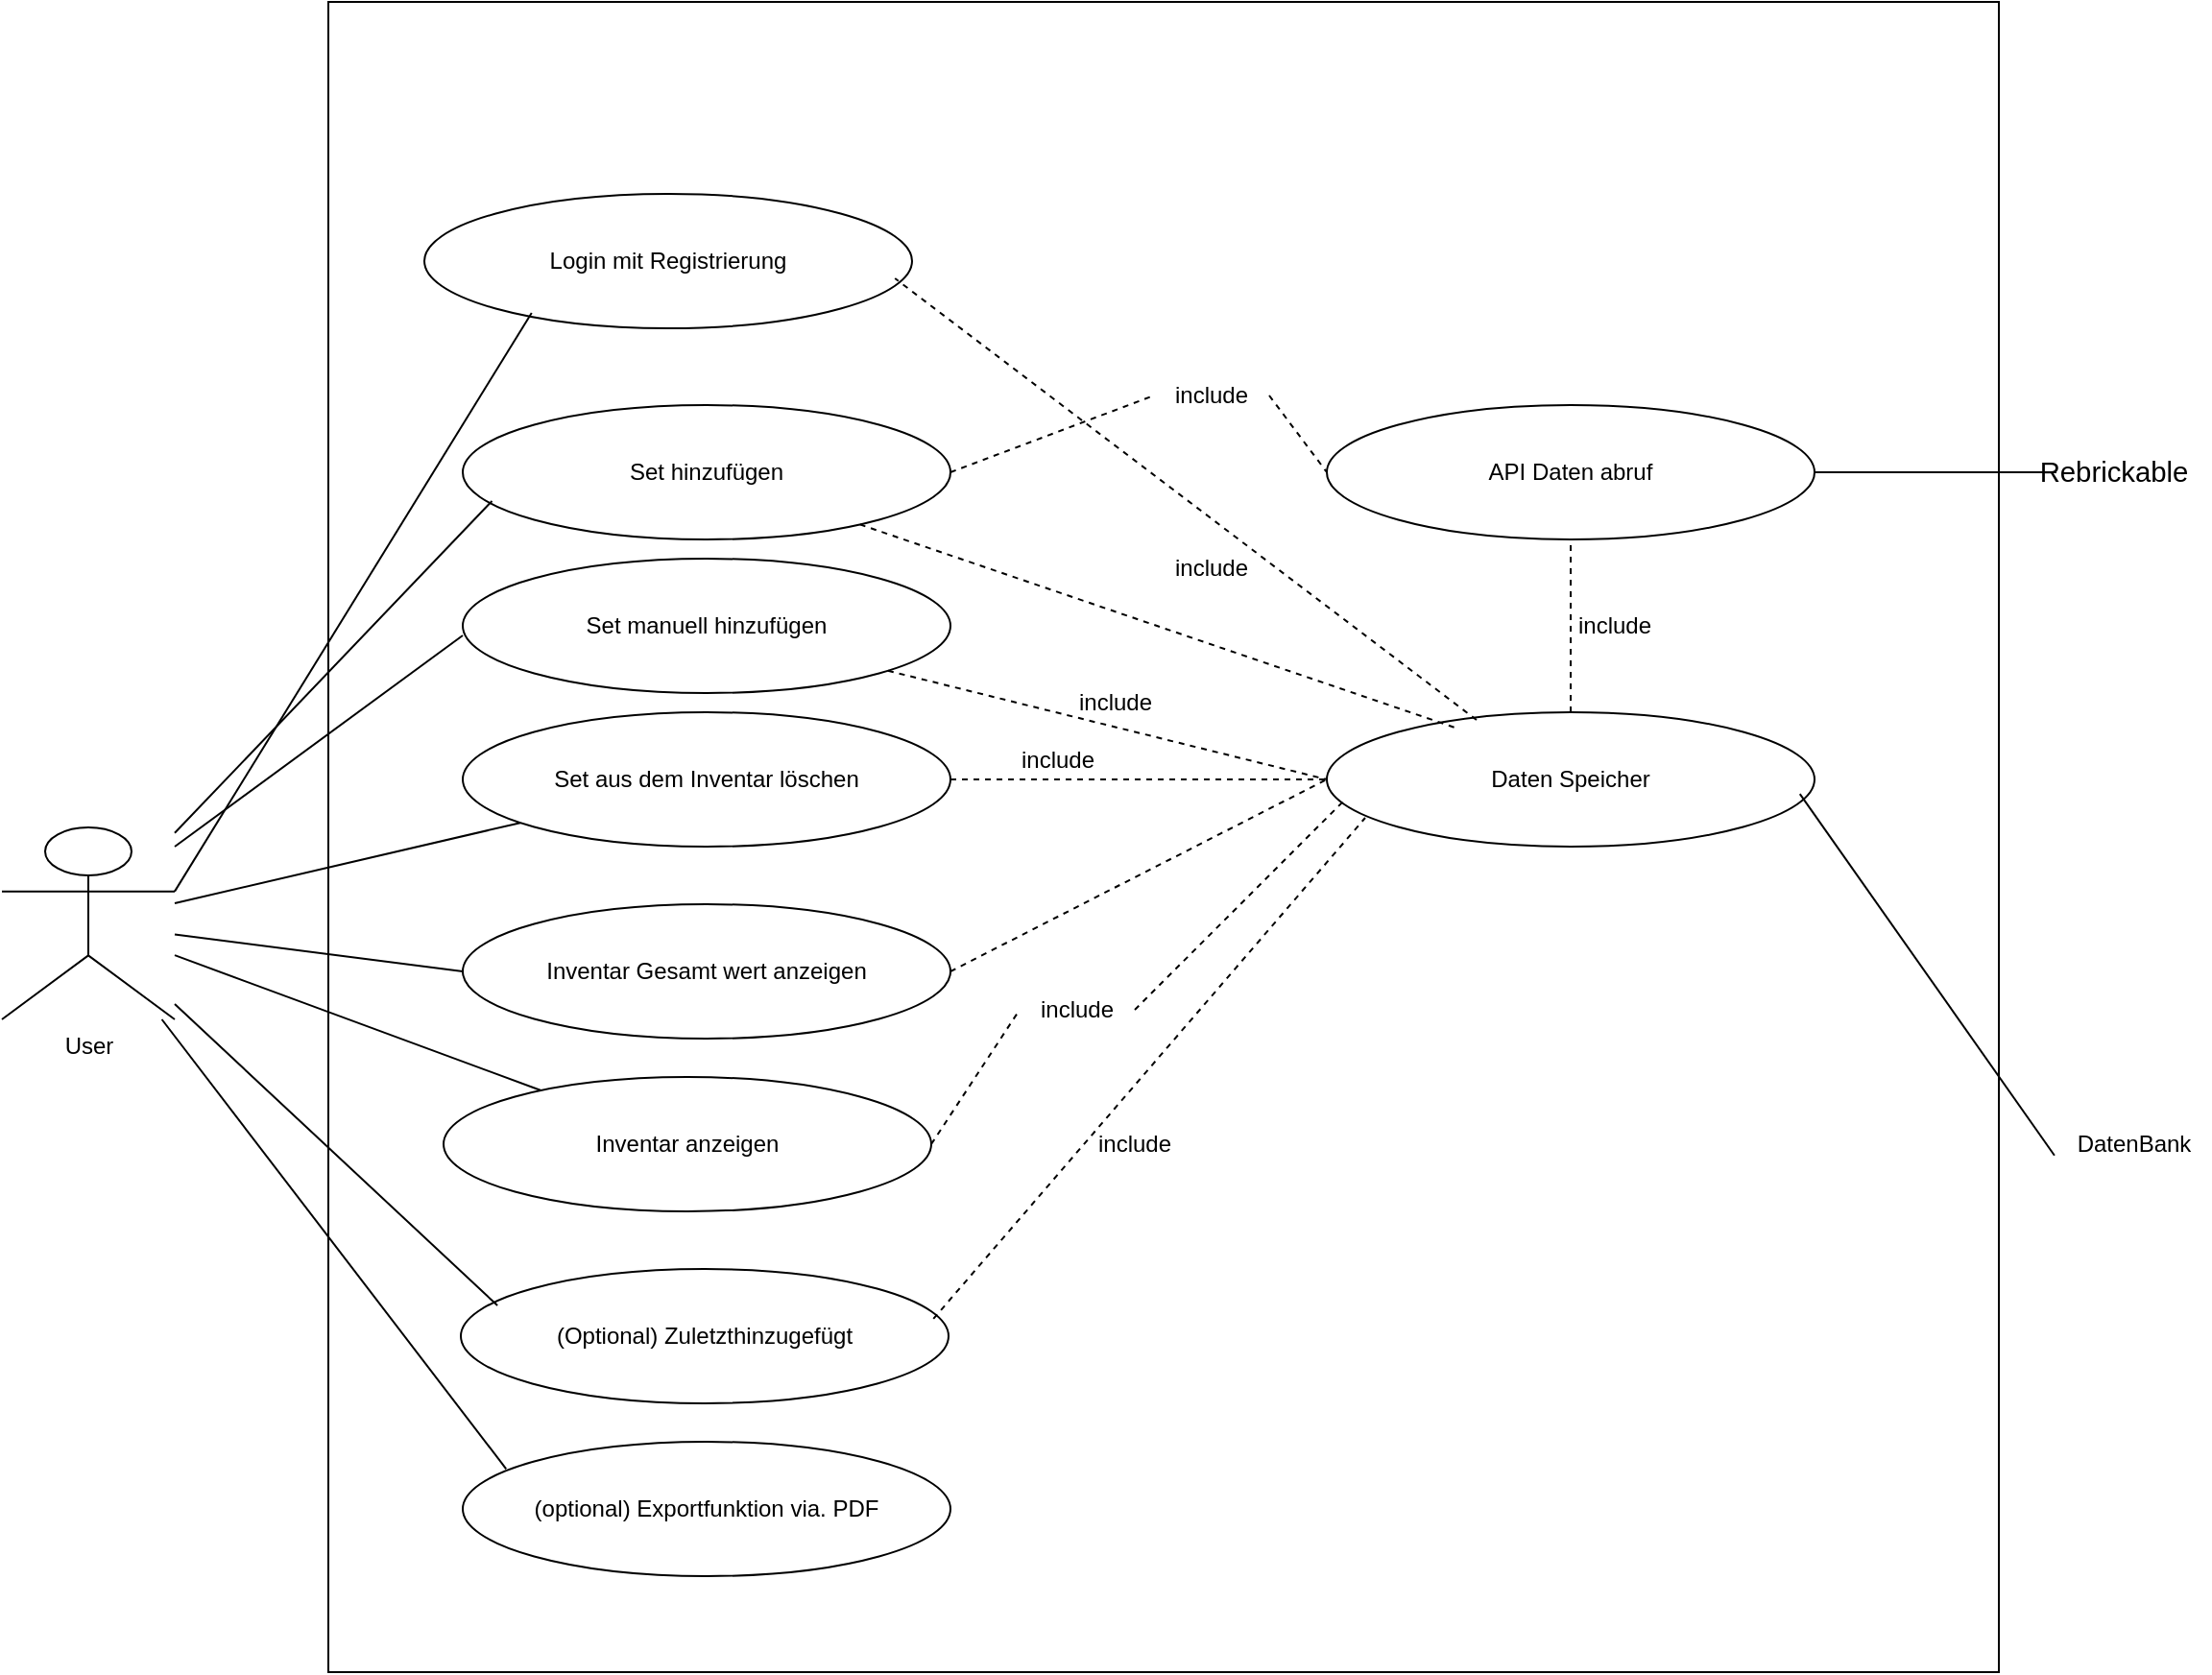 <mxfile version="24.7.17">
  <diagram name="Seite-1" id="BbFgLOnJ4n0BN4kPNxu6">
    <mxGraphModel dx="1929" dy="570" grid="1" gridSize="10" guides="1" tooltips="1" connect="1" arrows="1" fold="1" page="1" pageScale="1" pageWidth="827" pageHeight="1169" math="0" shadow="0">
      <root>
        <mxCell id="0" />
        <mxCell id="1" parent="0" />
        <mxCell id="xIS1J9qFgf08ZsKAl7gn-1" value="User" style="shape=umlActor;verticalLabelPosition=bottom;verticalAlign=top;html=1;outlineConnect=0;" parent="1" vertex="1">
          <mxGeometry x="-800" y="510" width="90" height="100" as="geometry" />
        </mxCell>
        <mxCell id="xIS1J9qFgf08ZsKAl7gn-2" value="" style="whiteSpace=wrap;html=1;aspect=fixed;" parent="1" vertex="1">
          <mxGeometry x="-630" y="80" width="870" height="870" as="geometry" />
        </mxCell>
        <mxCell id="xIS1J9qFgf08ZsKAl7gn-3" value="Set hinzufügen" style="ellipse;whiteSpace=wrap;html=1;" parent="1" vertex="1">
          <mxGeometry x="-560" y="290" width="254" height="70" as="geometry" />
        </mxCell>
        <mxCell id="xIS1J9qFgf08ZsKAl7gn-6" value="Set manuell hinzufügen" style="ellipse;whiteSpace=wrap;html=1;" parent="1" vertex="1">
          <mxGeometry x="-560" y="370" width="254" height="70" as="geometry" />
        </mxCell>
        <mxCell id="xIS1J9qFgf08ZsKAl7gn-7" value="(optional) Exportfunktion via. PDF" style="ellipse;whiteSpace=wrap;html=1;" parent="1" vertex="1">
          <mxGeometry x="-560" y="830" width="254" height="70" as="geometry" />
        </mxCell>
        <mxCell id="xIS1J9qFgf08ZsKAl7gn-8" value="API Daten abruf" style="ellipse;whiteSpace=wrap;html=1;" parent="1" vertex="1">
          <mxGeometry x="-110" y="290" width="254" height="70" as="geometry" />
        </mxCell>
        <mxCell id="xIS1J9qFgf08ZsKAl7gn-9" value="Inventar Gesamt wert anzeigen" style="ellipse;whiteSpace=wrap;html=1;" parent="1" vertex="1">
          <mxGeometry x="-560" y="550" width="254" height="70" as="geometry" />
        </mxCell>
        <mxCell id="xIS1J9qFgf08ZsKAl7gn-19" value="" style="endArrow=none;dashed=1;html=1;rounded=0;exitX=1;exitY=0.5;exitDx=0;exitDy=0;entryX=0;entryY=0.5;entryDx=0;entryDy=0;" parent="1" target="xIS1J9qFgf08ZsKAl7gn-8" edge="1">
          <mxGeometry width="50" height="50" relative="1" as="geometry">
            <mxPoint x="-140" y="285" as="sourcePoint" />
            <mxPoint x="270" y="530" as="targetPoint" />
          </mxGeometry>
        </mxCell>
        <mxCell id="xIS1J9qFgf08ZsKAl7gn-22" value="Set aus dem Inventar löschen" style="ellipse;whiteSpace=wrap;html=1;" parent="1" vertex="1">
          <mxGeometry x="-560" y="450" width="254" height="70" as="geometry" />
        </mxCell>
        <mxCell id="xIS1J9qFgf08ZsKAl7gn-23" value="Daten Speicher" style="ellipse;whiteSpace=wrap;html=1;" parent="1" vertex="1">
          <mxGeometry x="-110" y="450" width="254" height="70" as="geometry" />
        </mxCell>
        <mxCell id="xIS1J9qFgf08ZsKAl7gn-24" value="" style="endArrow=none;dashed=1;html=1;rounded=0;entryX=0;entryY=0.5;entryDx=0;entryDy=0;" parent="1" source="xIS1J9qFgf08ZsKAl7gn-6" target="xIS1J9qFgf08ZsKAl7gn-23" edge="1">
          <mxGeometry width="50" height="50" relative="1" as="geometry">
            <mxPoint x="220" y="580" as="sourcePoint" />
            <mxPoint x="270" y="530" as="targetPoint" />
          </mxGeometry>
        </mxCell>
        <mxCell id="xIS1J9qFgf08ZsKAl7gn-25" value="" style="endArrow=none;dashed=1;html=1;rounded=0;exitX=1;exitY=0.5;exitDx=0;exitDy=0;" parent="1" source="xIS1J9qFgf08ZsKAl7gn-22" target="xIS1J9qFgf08ZsKAl7gn-23" edge="1">
          <mxGeometry width="50" height="50" relative="1" as="geometry">
            <mxPoint x="-260" y="570" as="sourcePoint" />
            <mxPoint x="-210" y="520" as="targetPoint" />
          </mxGeometry>
        </mxCell>
        <mxCell id="xIS1J9qFgf08ZsKAl7gn-26" value="" style="endArrow=none;dashed=1;html=1;rounded=0;exitX=1;exitY=0.5;exitDx=0;exitDy=0;entryX=0;entryY=0.5;entryDx=0;entryDy=0;" parent="1" source="xIS1J9qFgf08ZsKAl7gn-9" target="xIS1J9qFgf08ZsKAl7gn-23" edge="1">
          <mxGeometry width="50" height="50" relative="1" as="geometry">
            <mxPoint x="220" y="580" as="sourcePoint" />
            <mxPoint x="270" y="530" as="targetPoint" />
          </mxGeometry>
        </mxCell>
        <mxCell id="xIS1J9qFgf08ZsKAl7gn-27" value="" style="endArrow=none;dashed=1;html=1;rounded=0;exitX=0.261;exitY=0.112;exitDx=0;exitDy=0;exitPerimeter=0;" parent="1" source="xIS1J9qFgf08ZsKAl7gn-23" target="xIS1J9qFgf08ZsKAl7gn-3" edge="1">
          <mxGeometry width="50" height="50" relative="1" as="geometry">
            <mxPoint x="220" y="580" as="sourcePoint" />
            <mxPoint x="270" y="530" as="targetPoint" />
          </mxGeometry>
        </mxCell>
        <mxCell id="xIS1J9qFgf08ZsKAl7gn-28" value="include" style="text;html=1;align=center;verticalAlign=middle;whiteSpace=wrap;rounded=0;" parent="1" vertex="1">
          <mxGeometry x="-200" y="360" width="60" height="30" as="geometry" />
        </mxCell>
        <mxCell id="xIS1J9qFgf08ZsKAl7gn-29" value="include" style="text;html=1;align=center;verticalAlign=middle;whiteSpace=wrap;rounded=0;" parent="1" vertex="1">
          <mxGeometry x="-250" y="430" width="60" height="30" as="geometry" />
        </mxCell>
        <mxCell id="xIS1J9qFgf08ZsKAl7gn-30" value="include" style="text;html=1;align=center;verticalAlign=middle;whiteSpace=wrap;rounded=0;" parent="1" vertex="1">
          <mxGeometry x="-280" y="460" width="60" height="30" as="geometry" />
        </mxCell>
        <mxCell id="xIS1J9qFgf08ZsKAl7gn-31" value="include" style="text;html=1;align=center;verticalAlign=middle;whiteSpace=wrap;rounded=0;" parent="1" vertex="1">
          <mxGeometry x="-240" y="660" width="60" height="30" as="geometry" />
        </mxCell>
        <mxCell id="xIS1J9qFgf08ZsKAl7gn-32" value="" style="endArrow=none;html=1;rounded=0;exitX=0.06;exitY=0.714;exitDx=0;exitDy=0;exitPerimeter=0;" parent="1" source="xIS1J9qFgf08ZsKAl7gn-3" target="xIS1J9qFgf08ZsKAl7gn-1" edge="1">
          <mxGeometry width="50" height="50" relative="1" as="geometry">
            <mxPoint x="220" y="580" as="sourcePoint" />
            <mxPoint x="270" y="530" as="targetPoint" />
          </mxGeometry>
        </mxCell>
        <mxCell id="xIS1J9qFgf08ZsKAl7gn-33" value="" style="endArrow=none;html=1;rounded=0;" parent="1" edge="1">
          <mxGeometry width="50" height="50" relative="1" as="geometry">
            <mxPoint x="-560" y="410" as="sourcePoint" />
            <mxPoint x="-710" y="520" as="targetPoint" />
          </mxGeometry>
        </mxCell>
        <mxCell id="xIS1J9qFgf08ZsKAl7gn-34" value="" style="endArrow=none;html=1;rounded=0;" parent="1" source="xIS1J9qFgf08ZsKAl7gn-22" target="xIS1J9qFgf08ZsKAl7gn-1" edge="1">
          <mxGeometry width="50" height="50" relative="1" as="geometry">
            <mxPoint x="-525" y="360" as="sourcePoint" />
            <mxPoint x="-690" y="533" as="targetPoint" />
          </mxGeometry>
        </mxCell>
        <mxCell id="xIS1J9qFgf08ZsKAl7gn-35" value="" style="endArrow=none;html=1;rounded=0;exitX=0;exitY=0.5;exitDx=0;exitDy=0;" parent="1" source="xIS1J9qFgf08ZsKAl7gn-9" target="xIS1J9qFgf08ZsKAl7gn-1" edge="1">
          <mxGeometry width="50" height="50" relative="1" as="geometry">
            <mxPoint x="-515" y="370" as="sourcePoint" />
            <mxPoint x="-680" y="543" as="targetPoint" />
          </mxGeometry>
        </mxCell>
        <mxCell id="xIS1J9qFgf08ZsKAl7gn-36" value="" style="endArrow=none;html=1;rounded=0;exitX=0.089;exitY=0.202;exitDx=0;exitDy=0;exitPerimeter=0;" parent="1" source="xIS1J9qFgf08ZsKAl7gn-7" target="xIS1J9qFgf08ZsKAl7gn-1" edge="1">
          <mxGeometry width="50" height="50" relative="1" as="geometry">
            <mxPoint x="-550" y="595" as="sourcePoint" />
            <mxPoint x="-700" y="576" as="targetPoint" />
          </mxGeometry>
        </mxCell>
        <mxCell id="xIS1J9qFgf08ZsKAl7gn-37" value="&lt;span style=&quot;font-size:11.0pt;line-height:107%;&lt;br/&gt;font-family:&amp;quot;Aptos&amp;quot;,sans-serif;mso-ascii-theme-font:minor-latin;mso-fareast-font-family:&lt;br/&gt;Aptos;mso-fareast-theme-font:minor-latin;mso-hansi-theme-font:minor-latin;&lt;br/&gt;mso-bidi-font-family:&amp;quot;Times New Roman&amp;quot;;mso-bidi-theme-font:minor-bidi;&lt;br/&gt;mso-ansi-language:DE;mso-fareast-language:EN-US;mso-bidi-language:AR-SA&quot;&gt;Rebrickable&lt;/span&gt;" style="text;html=1;align=center;verticalAlign=middle;whiteSpace=wrap;rounded=0;" parent="1" vertex="1">
          <mxGeometry x="270" y="310" width="60" height="30" as="geometry" />
        </mxCell>
        <mxCell id="xIS1J9qFgf08ZsKAl7gn-38" value="DatenBank" style="text;html=1;align=center;verticalAlign=middle;resizable=0;points=[];autosize=1;strokeColor=none;fillColor=none;" parent="1" vertex="1">
          <mxGeometry x="270" y="660" width="80" height="30" as="geometry" />
        </mxCell>
        <mxCell id="xIS1J9qFgf08ZsKAl7gn-39" value="" style="endArrow=none;html=1;rounded=0;" parent="1" source="xIS1J9qFgf08ZsKAl7gn-8" target="xIS1J9qFgf08ZsKAl7gn-37" edge="1">
          <mxGeometry width="50" height="50" relative="1" as="geometry">
            <mxPoint x="220" y="580" as="sourcePoint" />
            <mxPoint x="270" y="530" as="targetPoint" />
          </mxGeometry>
        </mxCell>
        <mxCell id="xIS1J9qFgf08ZsKAl7gn-40" value="" style="endArrow=none;html=1;rounded=0;entryX=-0.013;entryY=0.696;entryDx=0;entryDy=0;entryPerimeter=0;exitX=0.97;exitY=0.608;exitDx=0;exitDy=0;exitPerimeter=0;" parent="1" source="xIS1J9qFgf08ZsKAl7gn-23" target="xIS1J9qFgf08ZsKAl7gn-38" edge="1">
          <mxGeometry width="50" height="50" relative="1" as="geometry">
            <mxPoint x="154" y="335" as="sourcePoint" />
            <mxPoint x="280" y="335" as="targetPoint" />
          </mxGeometry>
        </mxCell>
        <mxCell id="B7Qo54cfDqFmadOk-C9H-2" value="" style="endArrow=none;dashed=1;html=1;rounded=0;exitX=1;exitY=0.5;exitDx=0;exitDy=0;entryX=0;entryY=0.5;entryDx=0;entryDy=0;" parent="1" source="xIS1J9qFgf08ZsKAl7gn-3" edge="1">
          <mxGeometry width="50" height="50" relative="1" as="geometry">
            <mxPoint x="-306" y="325" as="sourcePoint" />
            <mxPoint x="-200" y="285" as="targetPoint" />
          </mxGeometry>
        </mxCell>
        <mxCell id="3YkW0WvxgyAklRvhkPuH-2" value="Inventar anzeigen" style="ellipse;whiteSpace=wrap;html=1;" parent="1" vertex="1">
          <mxGeometry x="-570" y="640" width="254" height="70" as="geometry" />
        </mxCell>
        <mxCell id="3YkW0WvxgyAklRvhkPuH-3" value="Login mit Registrierung" style="ellipse;whiteSpace=wrap;html=1;" parent="1" vertex="1">
          <mxGeometry x="-580" y="180" width="254" height="70" as="geometry" />
        </mxCell>
        <mxCell id="3YkW0WvxgyAklRvhkPuH-4" value="(Optional) Zuletzthinzugefügt" style="ellipse;whiteSpace=wrap;html=1;" parent="1" vertex="1">
          <mxGeometry x="-561" y="740" width="254" height="70" as="geometry" />
        </mxCell>
        <mxCell id="3YkW0WvxgyAklRvhkPuH-5" value="" style="endArrow=none;html=1;rounded=0;exitX=1;exitY=0.333;exitDx=0;exitDy=0;exitPerimeter=0;entryX=0.22;entryY=0.886;entryDx=0;entryDy=0;entryPerimeter=0;" parent="1" source="xIS1J9qFgf08ZsKAl7gn-1" target="3YkW0WvxgyAklRvhkPuH-3" edge="1">
          <mxGeometry width="50" height="50" relative="1" as="geometry">
            <mxPoint x="-30" y="630" as="sourcePoint" />
            <mxPoint x="20" y="580" as="targetPoint" />
          </mxGeometry>
        </mxCell>
        <mxCell id="3YkW0WvxgyAklRvhkPuH-6" value="" style="endArrow=none;html=1;rounded=0;" parent="1" source="3YkW0WvxgyAklRvhkPuH-2" target="xIS1J9qFgf08ZsKAl7gn-1" edge="1">
          <mxGeometry width="50" height="50" relative="1" as="geometry">
            <mxPoint x="-30" y="630" as="sourcePoint" />
            <mxPoint x="20" y="580" as="targetPoint" />
          </mxGeometry>
        </mxCell>
        <mxCell id="3YkW0WvxgyAklRvhkPuH-7" value="" style="endArrow=none;dashed=1;html=1;rounded=0;exitX=0.307;exitY=0.057;exitDx=0;exitDy=0;exitPerimeter=0;entryX=0.965;entryY=0.629;entryDx=0;entryDy=0;entryPerimeter=0;" parent="1" source="xIS1J9qFgf08ZsKAl7gn-23" target="3YkW0WvxgyAklRvhkPuH-3" edge="1">
          <mxGeometry width="50" height="50" relative="1" as="geometry">
            <mxPoint x="-34" y="468" as="sourcePoint" />
            <mxPoint x="-343" y="362" as="targetPoint" />
          </mxGeometry>
        </mxCell>
        <mxCell id="3YkW0WvxgyAklRvhkPuH-8" value="" style="endArrow=none;html=1;rounded=0;exitX=0.075;exitY=0.271;exitDx=0;exitDy=0;exitPerimeter=0;" parent="1" source="3YkW0WvxgyAklRvhkPuH-4" target="xIS1J9qFgf08ZsKAl7gn-1" edge="1">
          <mxGeometry width="50" height="50" relative="1" as="geometry">
            <mxPoint x="-30" y="630" as="sourcePoint" />
            <mxPoint x="20" y="580" as="targetPoint" />
          </mxGeometry>
        </mxCell>
        <mxCell id="3YkW0WvxgyAklRvhkPuH-9" value="" style="endArrow=none;dashed=1;html=1;rounded=0;exitX=1;exitY=0.5;exitDx=0;exitDy=0;entryX=0;entryY=0.5;entryDx=0;entryDy=0;" parent="1" source="3YkW0WvxgyAklRvhkPuH-11" edge="1">
          <mxGeometry width="50" height="50" relative="1" as="geometry">
            <mxPoint x="-296" y="595" as="sourcePoint" />
            <mxPoint x="-100" y="495" as="targetPoint" />
          </mxGeometry>
        </mxCell>
        <mxCell id="3YkW0WvxgyAklRvhkPuH-10" value="" style="endArrow=none;dashed=1;html=1;rounded=0;exitX=0.969;exitY=0.371;exitDx=0;exitDy=0;entryX=0;entryY=0.5;entryDx=0;entryDy=0;exitPerimeter=0;" parent="1" source="3YkW0WvxgyAklRvhkPuH-4" edge="1">
          <mxGeometry width="50" height="50" relative="1" as="geometry">
            <mxPoint x="-286" y="605" as="sourcePoint" />
            <mxPoint x="-90" y="505" as="targetPoint" />
          </mxGeometry>
        </mxCell>
        <mxCell id="3YkW0WvxgyAklRvhkPuH-12" value="" style="endArrow=none;dashed=1;html=1;rounded=0;exitX=1;exitY=0.5;exitDx=0;exitDy=0;entryX=0;entryY=0.5;entryDx=0;entryDy=0;" parent="1" source="3YkW0WvxgyAklRvhkPuH-2" target="3YkW0WvxgyAklRvhkPuH-11" edge="1">
          <mxGeometry width="50" height="50" relative="1" as="geometry">
            <mxPoint x="-316" y="675" as="sourcePoint" />
            <mxPoint x="-100" y="495" as="targetPoint" />
          </mxGeometry>
        </mxCell>
        <mxCell id="3YkW0WvxgyAklRvhkPuH-11" value="include" style="text;html=1;align=center;verticalAlign=middle;whiteSpace=wrap;rounded=0;" parent="1" vertex="1">
          <mxGeometry x="-270" y="590" width="60" height="30" as="geometry" />
        </mxCell>
        <mxCell id="XPoaou14EoMdMAA_MRCA-1" value="" style="endArrow=none;dashed=1;html=1;rounded=0;entryX=0.5;entryY=1;entryDx=0;entryDy=0;" edge="1" parent="1" source="xIS1J9qFgf08ZsKAl7gn-23" target="xIS1J9qFgf08ZsKAl7gn-8">
          <mxGeometry width="50" height="50" relative="1" as="geometry">
            <mxPoint x="-300" y="490" as="sourcePoint" />
            <mxPoint x="-250" y="440" as="targetPoint" />
          </mxGeometry>
        </mxCell>
        <mxCell id="XPoaou14EoMdMAA_MRCA-2" value="include" style="text;html=1;align=center;verticalAlign=middle;whiteSpace=wrap;rounded=0;" vertex="1" parent="1">
          <mxGeometry x="10" y="390" width="60" height="30" as="geometry" />
        </mxCell>
        <mxCell id="XPoaou14EoMdMAA_MRCA-4" value="include" style="text;html=1;align=center;verticalAlign=middle;whiteSpace=wrap;rounded=0;" vertex="1" parent="1">
          <mxGeometry x="-200" y="270" width="60" height="30" as="geometry" />
        </mxCell>
      </root>
    </mxGraphModel>
  </diagram>
</mxfile>
